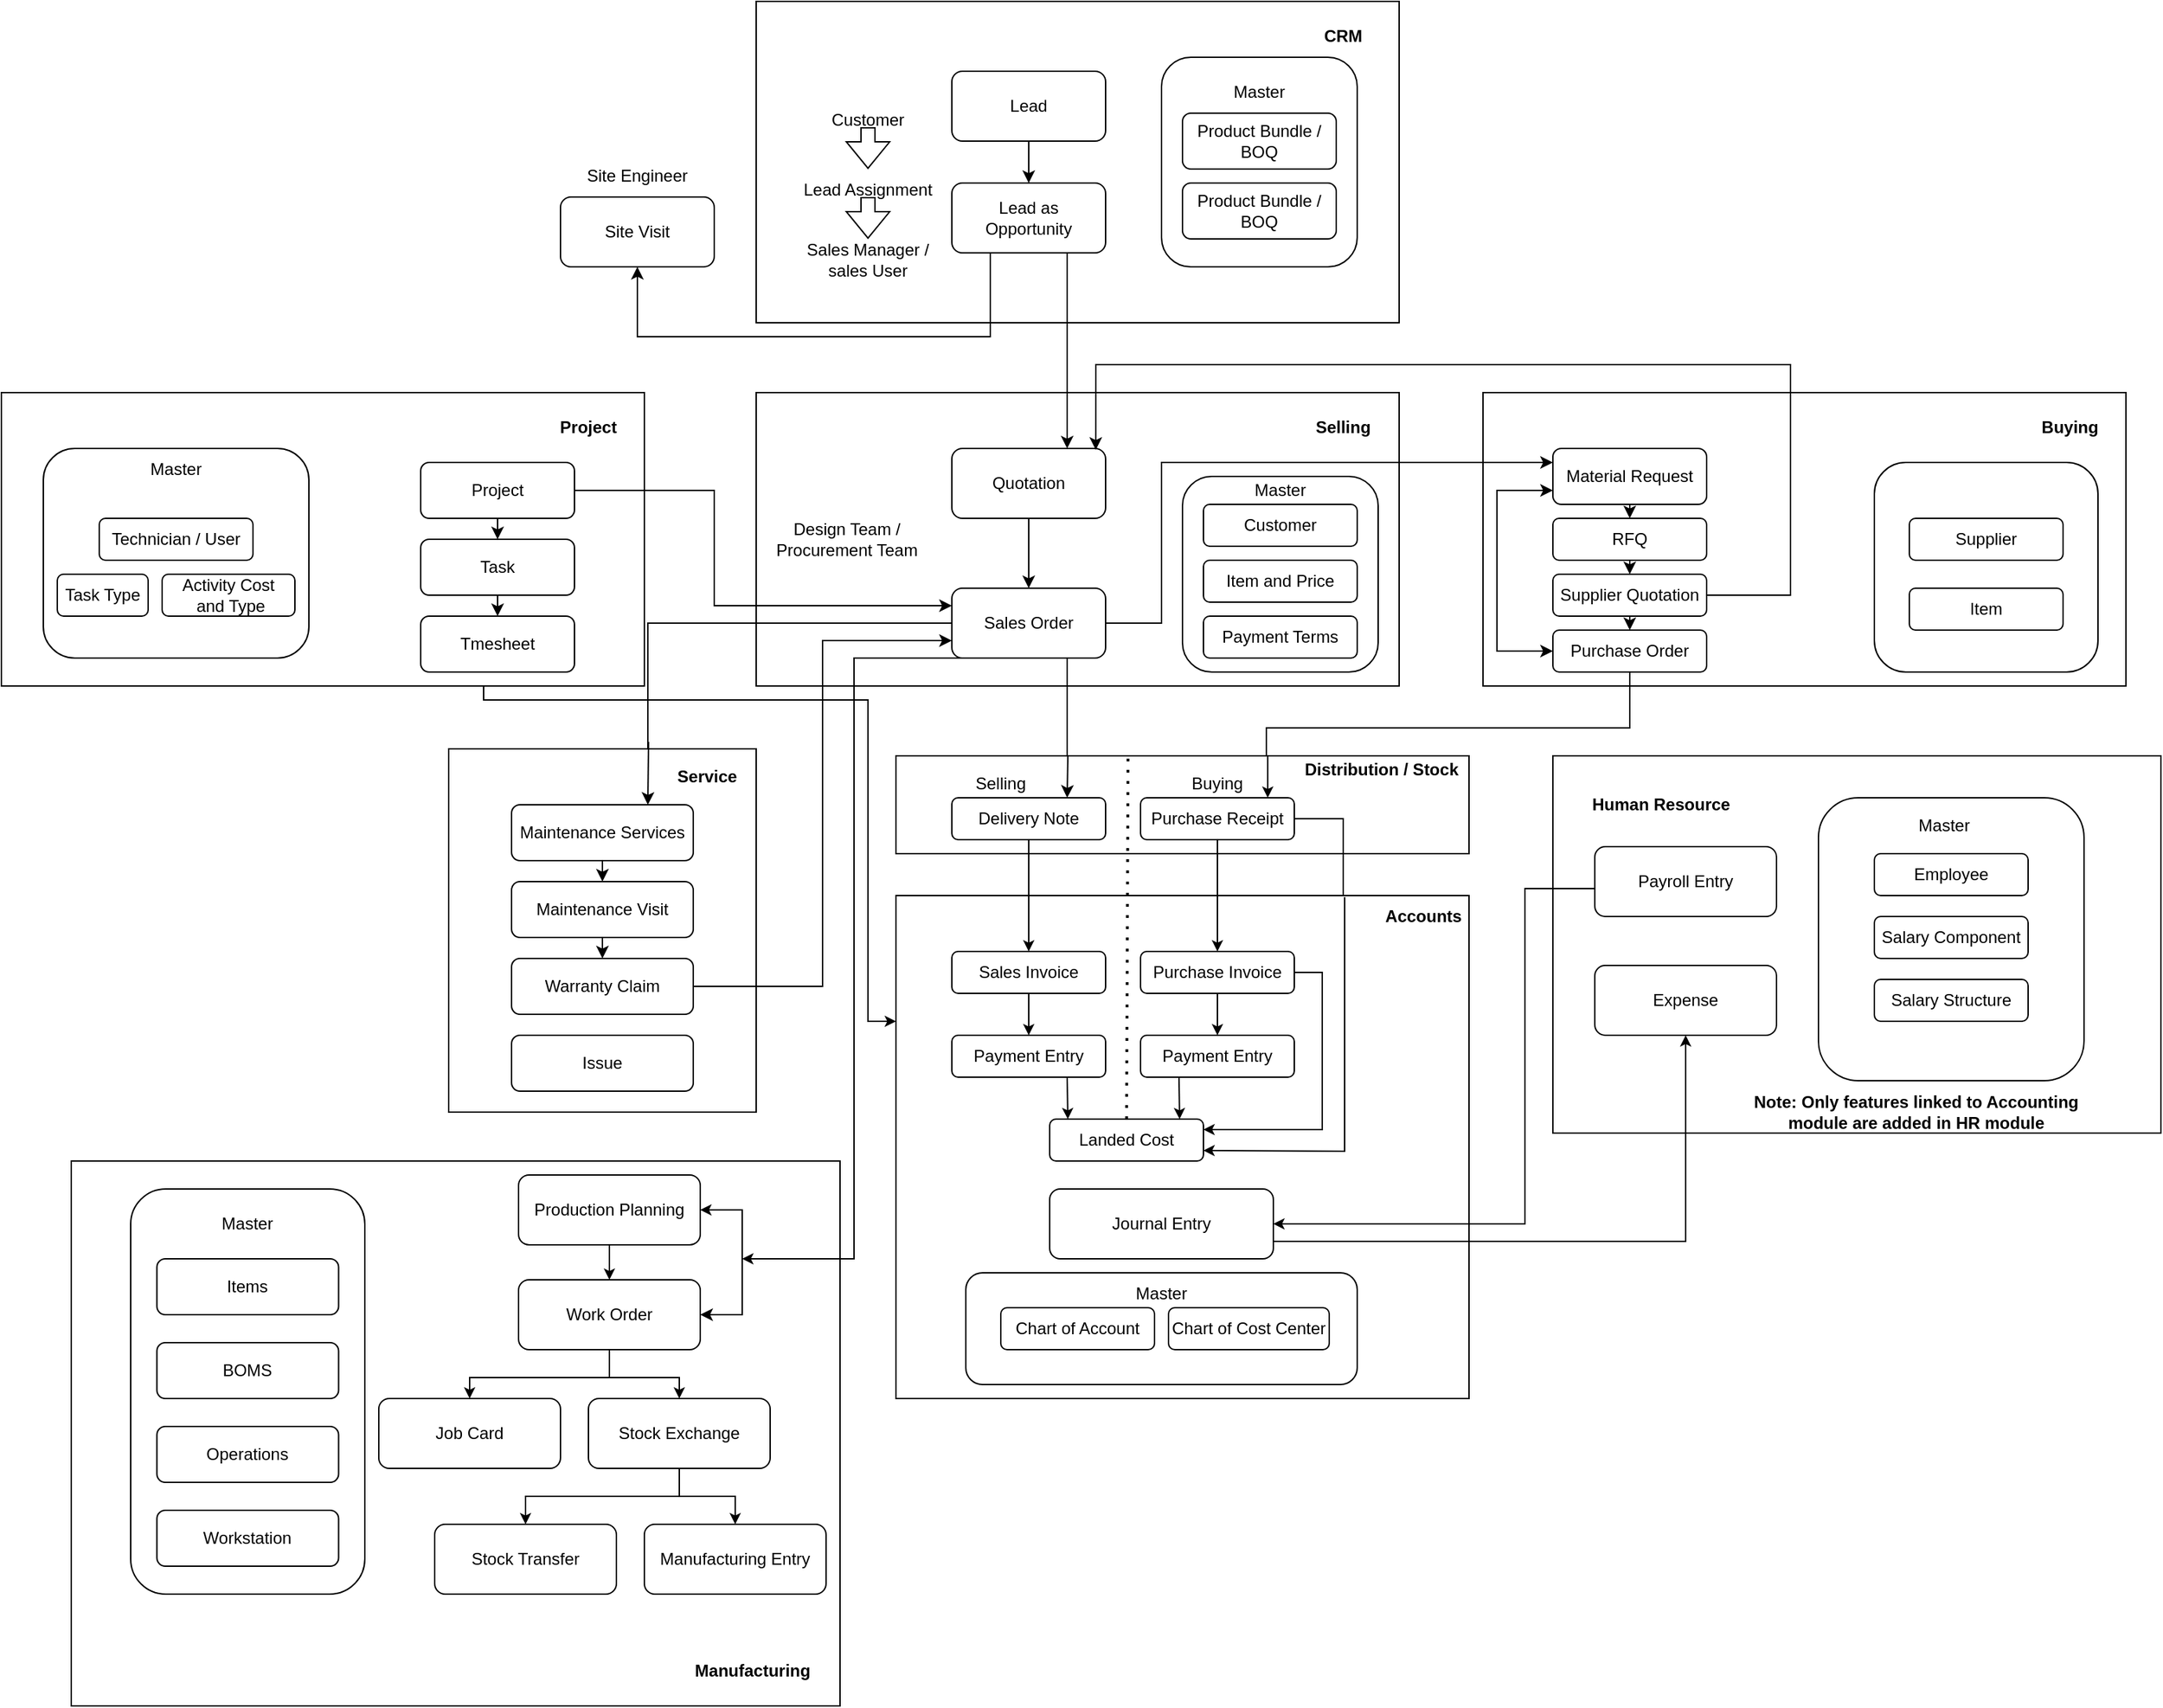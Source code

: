 <mxfile version="20.1.2" type="device"><diagram id="9_4IdwD8q3WKyPXSo2SE" name="Page-1"><mxGraphModel dx="2475" dy="676" grid="1" gridSize="10" guides="1" tooltips="1" connect="1" arrows="1" fold="1" page="1" pageScale="1" pageWidth="1169" pageHeight="827" math="0" shadow="0"><root><mxCell id="0"/><mxCell id="1" parent="0"/><mxCell id="b42p_qeqcD4wLtUpE609-141" value="" style="rounded=0;whiteSpace=wrap;html=1;" vertex="1" parent="1"><mxGeometry x="-629" width="460" height="230" as="geometry"/></mxCell><mxCell id="b42p_qeqcD4wLtUpE609-142" value="" style="rounded=1;whiteSpace=wrap;html=1;" vertex="1" parent="1"><mxGeometry x="-339" y="40" width="140" height="150" as="geometry"/></mxCell><mxCell id="b42p_qeqcD4wLtUpE609-143" value="&lt;div&gt;Product Bundle /&lt;/div&gt;&lt;div&gt;BOQ&lt;br&gt;&lt;/div&gt;" style="rounded=1;whiteSpace=wrap;html=1;" vertex="1" parent="1"><mxGeometry x="-324" y="80" width="110" height="40" as="geometry"/></mxCell><mxCell id="b42p_qeqcD4wLtUpE609-144" value="&lt;div&gt;Product Bundle /&lt;/div&gt;&lt;div&gt;BOQ&lt;br&gt;&lt;/div&gt;" style="rounded=1;whiteSpace=wrap;html=1;" vertex="1" parent="1"><mxGeometry x="-324" y="130" width="110" height="40" as="geometry"/></mxCell><mxCell id="b42p_qeqcD4wLtUpE609-145" value="&lt;b&gt;CRM&lt;/b&gt;" style="text;html=1;strokeColor=none;fillColor=none;align=center;verticalAlign=middle;whiteSpace=wrap;rounded=0;" vertex="1" parent="1"><mxGeometry x="-239" y="10" width="60" height="30" as="geometry"/></mxCell><mxCell id="b42p_qeqcD4wLtUpE609-146" value="Master" style="text;html=1;strokeColor=none;fillColor=none;align=center;verticalAlign=middle;whiteSpace=wrap;rounded=0;" vertex="1" parent="1"><mxGeometry x="-299" y="50" width="60" height="30" as="geometry"/></mxCell><mxCell id="b42p_qeqcD4wLtUpE609-147" style="edgeStyle=orthogonalEdgeStyle;rounded=0;orthogonalLoop=1;jettySize=auto;html=1;" edge="1" parent="1" source="b42p_qeqcD4wLtUpE609-148" target="b42p_qeqcD4wLtUpE609-150"><mxGeometry relative="1" as="geometry"/></mxCell><mxCell id="b42p_qeqcD4wLtUpE609-148" value="Lead" style="rounded=1;whiteSpace=wrap;html=1;" vertex="1" parent="1"><mxGeometry x="-489" y="50" width="110" height="50" as="geometry"/></mxCell><mxCell id="b42p_qeqcD4wLtUpE609-149" style="edgeStyle=orthogonalEdgeStyle;rounded=0;orthogonalLoop=1;jettySize=auto;html=1;exitX=0.25;exitY=1;exitDx=0;exitDy=0;entryX=0.5;entryY=1;entryDx=0;entryDy=0;" edge="1" parent="1" source="b42p_qeqcD4wLtUpE609-150" target="b42p_qeqcD4wLtUpE609-156"><mxGeometry relative="1" as="geometry"><Array as="points"><mxPoint x="-461" y="240"/><mxPoint x="-714" y="240"/></Array></mxGeometry></mxCell><mxCell id="b42p_qeqcD4wLtUpE609-150" value="Lead as Opportunity" style="rounded=1;whiteSpace=wrap;html=1;" vertex="1" parent="1"><mxGeometry x="-489" y="130" width="110" height="50" as="geometry"/></mxCell><mxCell id="b42p_qeqcD4wLtUpE609-151" value="" style="shape=flexArrow;endArrow=classic;html=1;rounded=0;" edge="1" parent="1"><mxGeometry width="50" height="50" relative="1" as="geometry"><mxPoint x="-549" y="90" as="sourcePoint"/><mxPoint x="-549" y="120" as="targetPoint"/></mxGeometry></mxCell><mxCell id="b42p_qeqcD4wLtUpE609-152" value="" style="shape=flexArrow;endArrow=classic;html=1;rounded=0;" edge="1" parent="1"><mxGeometry width="50" height="50" relative="1" as="geometry"><mxPoint x="-549" y="140" as="sourcePoint"/><mxPoint x="-549" y="170" as="targetPoint"/></mxGeometry></mxCell><mxCell id="b42p_qeqcD4wLtUpE609-153" value="Customer" style="text;html=1;strokeColor=none;fillColor=none;align=center;verticalAlign=middle;whiteSpace=wrap;rounded=0;" vertex="1" parent="1"><mxGeometry x="-579" y="70" width="60" height="30" as="geometry"/></mxCell><mxCell id="b42p_qeqcD4wLtUpE609-154" value="Lead Assignment" style="text;html=1;strokeColor=none;fillColor=none;align=center;verticalAlign=middle;whiteSpace=wrap;rounded=0;" vertex="1" parent="1"><mxGeometry x="-609" y="120" width="120" height="30" as="geometry"/></mxCell><mxCell id="b42p_qeqcD4wLtUpE609-155" value="Sales Manager / sales User" style="text;html=1;strokeColor=none;fillColor=none;align=center;verticalAlign=middle;whiteSpace=wrap;rounded=0;" vertex="1" parent="1"><mxGeometry x="-604" y="170" width="110" height="30" as="geometry"/></mxCell><mxCell id="b42p_qeqcD4wLtUpE609-156" value="Site Visit" style="rounded=1;whiteSpace=wrap;html=1;" vertex="1" parent="1"><mxGeometry x="-769" y="140" width="110" height="50" as="geometry"/></mxCell><mxCell id="b42p_qeqcD4wLtUpE609-157" value="Site Engineer" style="text;html=1;strokeColor=none;fillColor=none;align=center;verticalAlign=middle;whiteSpace=wrap;rounded=0;" vertex="1" parent="1"><mxGeometry x="-759" y="110" width="90" height="30" as="geometry"/></mxCell><mxCell id="b42p_qeqcD4wLtUpE609-158" value="" style="rounded=0;whiteSpace=wrap;html=1;" vertex="1" parent="1"><mxGeometry x="-629" y="280" width="460" height="210" as="geometry"/></mxCell><mxCell id="b42p_qeqcD4wLtUpE609-159" value="" style="rounded=1;whiteSpace=wrap;html=1;" vertex="1" parent="1"><mxGeometry x="-324" y="340" width="140" height="140" as="geometry"/></mxCell><mxCell id="b42p_qeqcD4wLtUpE609-160" style="edgeStyle=orthogonalEdgeStyle;rounded=0;orthogonalLoop=1;jettySize=auto;html=1;exitX=0.5;exitY=1;exitDx=0;exitDy=0;entryX=0.5;entryY=0;entryDx=0;entryDy=0;" edge="1" parent="1" source="b42p_qeqcD4wLtUpE609-161" target="b42p_qeqcD4wLtUpE609-164"><mxGeometry relative="1" as="geometry"/></mxCell><mxCell id="b42p_qeqcD4wLtUpE609-161" value="Quotation" style="rounded=1;whiteSpace=wrap;html=1;" vertex="1" parent="1"><mxGeometry x="-489" y="320" width="110" height="50" as="geometry"/></mxCell><mxCell id="b42p_qeqcD4wLtUpE609-162" style="edgeStyle=orthogonalEdgeStyle;rounded=0;orthogonalLoop=1;jettySize=auto;html=1;exitX=0;exitY=0.5;exitDx=0;exitDy=0;entryX=0.75;entryY=0;entryDx=0;entryDy=0;" edge="1" parent="1" source="b42p_qeqcD4wLtUpE609-164" target="b42p_qeqcD4wLtUpE609-206"><mxGeometry relative="1" as="geometry"/></mxCell><mxCell id="b42p_qeqcD4wLtUpE609-163" style="edgeStyle=orthogonalEdgeStyle;rounded=0;orthogonalLoop=1;jettySize=auto;html=1;exitX=0.75;exitY=1;exitDx=0;exitDy=0;entryX=0.75;entryY=0;entryDx=0;entryDy=0;" edge="1" parent="1" source="b42p_qeqcD4wLtUpE609-164" target="b42p_qeqcD4wLtUpE609-215"><mxGeometry relative="1" as="geometry"/></mxCell><mxCell id="b42p_qeqcD4wLtUpE609-164" value="Sales Order" style="rounded=1;whiteSpace=wrap;html=1;" vertex="1" parent="1"><mxGeometry x="-489" y="420" width="110" height="50" as="geometry"/></mxCell><mxCell id="b42p_qeqcD4wLtUpE609-165" value="Customer" style="rounded=1;whiteSpace=wrap;html=1;" vertex="1" parent="1"><mxGeometry x="-309" y="360" width="110" height="30" as="geometry"/></mxCell><mxCell id="b42p_qeqcD4wLtUpE609-166" value="Item and Price" style="rounded=1;whiteSpace=wrap;html=1;" vertex="1" parent="1"><mxGeometry x="-309" y="400" width="110" height="30" as="geometry"/></mxCell><mxCell id="b42p_qeqcD4wLtUpE609-167" value="Payment Terms" style="rounded=1;whiteSpace=wrap;html=1;" vertex="1" parent="1"><mxGeometry x="-309" y="440" width="110" height="30" as="geometry"/></mxCell><mxCell id="b42p_qeqcD4wLtUpE609-168" value="Master" style="text;html=1;strokeColor=none;fillColor=none;align=center;verticalAlign=middle;whiteSpace=wrap;rounded=0;" vertex="1" parent="1"><mxGeometry x="-284" y="335" width="60" height="30" as="geometry"/></mxCell><mxCell id="b42p_qeqcD4wLtUpE609-169" value="&lt;b&gt;Selling&lt;/b&gt;" style="text;html=1;strokeColor=none;fillColor=none;align=center;verticalAlign=middle;whiteSpace=wrap;rounded=0;" vertex="1" parent="1"><mxGeometry x="-239" y="290" width="60" height="30" as="geometry"/></mxCell><mxCell id="b42p_qeqcD4wLtUpE609-170" value="&lt;div&gt;Design Team / &lt;br&gt;&lt;/div&gt;&lt;div&gt;Procurement Team&lt;br&gt;&lt;/div&gt;" style="text;html=1;strokeColor=none;fillColor=none;align=center;verticalAlign=middle;whiteSpace=wrap;rounded=0;" vertex="1" parent="1"><mxGeometry x="-619" y="370" width="110" height="30" as="geometry"/></mxCell><mxCell id="b42p_qeqcD4wLtUpE609-171" value="" style="endArrow=classic;html=1;rounded=0;exitX=0.75;exitY=1;exitDx=0;exitDy=0;entryX=0.75;entryY=0;entryDx=0;entryDy=0;" edge="1" parent="1" source="b42p_qeqcD4wLtUpE609-150" target="b42p_qeqcD4wLtUpE609-161"><mxGeometry width="50" height="50" relative="1" as="geometry"><mxPoint x="-439" y="330" as="sourcePoint"/><mxPoint x="-389" y="280" as="targetPoint"/></mxGeometry></mxCell><mxCell id="b42p_qeqcD4wLtUpE609-172" style="edgeStyle=orthogonalEdgeStyle;rounded=0;orthogonalLoop=1;jettySize=auto;html=1;exitX=0.75;exitY=1;exitDx=0;exitDy=0;entryX=0;entryY=0.25;entryDx=0;entryDy=0;endSize=5;" edge="1" parent="1" source="b42p_qeqcD4wLtUpE609-173" target="b42p_qeqcD4wLtUpE609-222"><mxGeometry relative="1" as="geometry"><Array as="points"><mxPoint x="-824" y="500"/><mxPoint x="-549" y="500"/><mxPoint x="-549" y="730"/></Array></mxGeometry></mxCell><mxCell id="b42p_qeqcD4wLtUpE609-173" value="" style="rounded=0;whiteSpace=wrap;html=1;" vertex="1" parent="1"><mxGeometry x="-1169" y="280" width="460" height="210" as="geometry"/></mxCell><mxCell id="b42p_qeqcD4wLtUpE609-174" value="&lt;b&gt;Project&lt;/b&gt;" style="text;html=1;strokeColor=none;fillColor=none;align=center;verticalAlign=middle;whiteSpace=wrap;rounded=0;" vertex="1" parent="1"><mxGeometry x="-779" y="290" width="60" height="30" as="geometry"/></mxCell><mxCell id="b42p_qeqcD4wLtUpE609-175" value="" style="rounded=1;whiteSpace=wrap;html=1;" vertex="1" parent="1"><mxGeometry x="-1139" y="320" width="190" height="150" as="geometry"/></mxCell><mxCell id="b42p_qeqcD4wLtUpE609-176" value="Master" style="text;html=1;strokeColor=none;fillColor=none;align=center;verticalAlign=middle;whiteSpace=wrap;rounded=0;" vertex="1" parent="1"><mxGeometry x="-1074" y="320" width="60" height="30" as="geometry"/></mxCell><mxCell id="b42p_qeqcD4wLtUpE609-177" value="Technician / User" style="rounded=1;whiteSpace=wrap;html=1;" vertex="1" parent="1"><mxGeometry x="-1099" y="370" width="110" height="30" as="geometry"/></mxCell><mxCell id="b42p_qeqcD4wLtUpE609-178" value="Task Type" style="rounded=1;whiteSpace=wrap;html=1;" vertex="1" parent="1"><mxGeometry x="-1129" y="410" width="65" height="30" as="geometry"/></mxCell><mxCell id="b42p_qeqcD4wLtUpE609-179" value="&lt;div&gt;Activity Cost&lt;/div&gt;&lt;div&gt;&amp;nbsp;and Type&lt;/div&gt;" style="rounded=1;whiteSpace=wrap;html=1;" vertex="1" parent="1"><mxGeometry x="-1054" y="410" width="95" height="30" as="geometry"/></mxCell><mxCell id="b42p_qeqcD4wLtUpE609-180" style="edgeStyle=orthogonalEdgeStyle;rounded=0;orthogonalLoop=1;jettySize=auto;html=1;exitX=0.5;exitY=1;exitDx=0;exitDy=0;entryX=0.5;entryY=0;entryDx=0;entryDy=0;" edge="1" parent="1" source="b42p_qeqcD4wLtUpE609-182" target="b42p_qeqcD4wLtUpE609-184"><mxGeometry relative="1" as="geometry"/></mxCell><mxCell id="b42p_qeqcD4wLtUpE609-181" style="edgeStyle=orthogonalEdgeStyle;rounded=0;orthogonalLoop=1;jettySize=auto;html=1;exitX=1;exitY=0.5;exitDx=0;exitDy=0;entryX=0;entryY=0.25;entryDx=0;entryDy=0;" edge="1" parent="1" source="b42p_qeqcD4wLtUpE609-182" target="b42p_qeqcD4wLtUpE609-164"><mxGeometry relative="1" as="geometry"><Array as="points"><mxPoint x="-659" y="350"/><mxPoint x="-659" y="433"/></Array></mxGeometry></mxCell><mxCell id="b42p_qeqcD4wLtUpE609-182" value="Project" style="rounded=1;whiteSpace=wrap;html=1;" vertex="1" parent="1"><mxGeometry x="-869" y="330" width="110" height="40" as="geometry"/></mxCell><mxCell id="b42p_qeqcD4wLtUpE609-183" style="edgeStyle=orthogonalEdgeStyle;rounded=0;orthogonalLoop=1;jettySize=auto;html=1;exitX=0.5;exitY=1;exitDx=0;exitDy=0;entryX=0.5;entryY=0;entryDx=0;entryDy=0;" edge="1" parent="1" source="b42p_qeqcD4wLtUpE609-184" target="b42p_qeqcD4wLtUpE609-185"><mxGeometry relative="1" as="geometry"/></mxCell><mxCell id="b42p_qeqcD4wLtUpE609-184" value="Task" style="rounded=1;whiteSpace=wrap;html=1;" vertex="1" parent="1"><mxGeometry x="-869" y="385" width="110" height="40" as="geometry"/></mxCell><mxCell id="b42p_qeqcD4wLtUpE609-185" value="Tmesheet" style="rounded=1;whiteSpace=wrap;html=1;" vertex="1" parent="1"><mxGeometry x="-869" y="440" width="110" height="40" as="geometry"/></mxCell><mxCell id="b42p_qeqcD4wLtUpE609-186" value="" style="rounded=0;whiteSpace=wrap;html=1;" vertex="1" parent="1"><mxGeometry x="-109" y="280" width="460" height="210" as="geometry"/></mxCell><mxCell id="b42p_qeqcD4wLtUpE609-187" value="&lt;b&gt;Buying&lt;/b&gt;" style="text;html=1;strokeColor=none;fillColor=none;align=center;verticalAlign=middle;whiteSpace=wrap;rounded=0;" vertex="1" parent="1"><mxGeometry x="281" y="290" width="60" height="30" as="geometry"/></mxCell><mxCell id="b42p_qeqcD4wLtUpE609-188" value="" style="rounded=1;whiteSpace=wrap;html=1;" vertex="1" parent="1"><mxGeometry x="171" y="330" width="160" height="150" as="geometry"/></mxCell><mxCell id="b42p_qeqcD4wLtUpE609-189" value="Supplier" style="rounded=1;whiteSpace=wrap;html=1;" vertex="1" parent="1"><mxGeometry x="196" y="370" width="110" height="30" as="geometry"/></mxCell><mxCell id="b42p_qeqcD4wLtUpE609-190" value="Item" style="rounded=1;whiteSpace=wrap;html=1;" vertex="1" parent="1"><mxGeometry x="196" y="420" width="110" height="30" as="geometry"/></mxCell><mxCell id="b42p_qeqcD4wLtUpE609-191" style="edgeStyle=orthogonalEdgeStyle;rounded=0;orthogonalLoop=1;jettySize=auto;html=1;exitX=0.5;exitY=1;exitDx=0;exitDy=0;entryX=0.5;entryY=0;entryDx=0;entryDy=0;" edge="1" parent="1" source="b42p_qeqcD4wLtUpE609-192" target="b42p_qeqcD4wLtUpE609-194"><mxGeometry relative="1" as="geometry"/></mxCell><mxCell id="b42p_qeqcD4wLtUpE609-192" value="Material Request" style="rounded=1;whiteSpace=wrap;html=1;" vertex="1" parent="1"><mxGeometry x="-59" y="320" width="110" height="40" as="geometry"/></mxCell><mxCell id="b42p_qeqcD4wLtUpE609-193" style="edgeStyle=orthogonalEdgeStyle;rounded=0;orthogonalLoop=1;jettySize=auto;html=1;exitX=0.5;exitY=1;exitDx=0;exitDy=0;entryX=0.5;entryY=0;entryDx=0;entryDy=0;" edge="1" parent="1" source="b42p_qeqcD4wLtUpE609-194" target="b42p_qeqcD4wLtUpE609-196"><mxGeometry relative="1" as="geometry"/></mxCell><mxCell id="b42p_qeqcD4wLtUpE609-194" value="RFQ" style="rounded=1;whiteSpace=wrap;html=1;" vertex="1" parent="1"><mxGeometry x="-59" y="370" width="110" height="30" as="geometry"/></mxCell><mxCell id="b42p_qeqcD4wLtUpE609-195" style="edgeStyle=orthogonalEdgeStyle;rounded=0;orthogonalLoop=1;jettySize=auto;html=1;exitX=0.5;exitY=1;exitDx=0;exitDy=0;entryX=0.5;entryY=0;entryDx=0;entryDy=0;" edge="1" parent="1" source="b42p_qeqcD4wLtUpE609-196" target="b42p_qeqcD4wLtUpE609-198"><mxGeometry relative="1" as="geometry"/></mxCell><mxCell id="b42p_qeqcD4wLtUpE609-196" value="Supplier Quotation" style="rounded=1;whiteSpace=wrap;html=1;" vertex="1" parent="1"><mxGeometry x="-59" y="410" width="110" height="30" as="geometry"/></mxCell><mxCell id="b42p_qeqcD4wLtUpE609-197" style="edgeStyle=orthogonalEdgeStyle;rounded=0;orthogonalLoop=1;jettySize=auto;html=1;exitX=0.5;exitY=1;exitDx=0;exitDy=0;entryX=1;entryY=0.75;entryDx=0;entryDy=0;" edge="1" parent="1" source="b42p_qeqcD4wLtUpE609-198" target="b42p_qeqcD4wLtUpE609-220"><mxGeometry relative="1" as="geometry"><Array as="points"><mxPoint x="-4" y="520"/><mxPoint x="-264" y="520"/></Array></mxGeometry></mxCell><mxCell id="b42p_qeqcD4wLtUpE609-198" value="Purchase Order" style="rounded=1;whiteSpace=wrap;html=1;" vertex="1" parent="1"><mxGeometry x="-59" y="450" width="110" height="30" as="geometry"/></mxCell><mxCell id="b42p_qeqcD4wLtUpE609-199" value="" style="endArrow=classic;startArrow=classic;html=1;rounded=0;entryX=0;entryY=0.75;entryDx=0;entryDy=0;exitX=0;exitY=0.5;exitDx=0;exitDy=0;" edge="1" parent="1" source="b42p_qeqcD4wLtUpE609-198" target="b42p_qeqcD4wLtUpE609-192"><mxGeometry width="50" height="50" relative="1" as="geometry"><mxPoint x="-209" y="360" as="sourcePoint"/><mxPoint x="-159" y="310" as="targetPoint"/><Array as="points"><mxPoint x="-99" y="465"/><mxPoint x="-99" y="350"/></Array></mxGeometry></mxCell><mxCell id="b42p_qeqcD4wLtUpE609-200" value="" style="endArrow=classic;html=1;rounded=0;entryX=0;entryY=0.25;entryDx=0;entryDy=0;exitX=1;exitY=0.5;exitDx=0;exitDy=0;" edge="1" parent="1" source="b42p_qeqcD4wLtUpE609-164" target="b42p_qeqcD4wLtUpE609-192"><mxGeometry width="50" height="50" relative="1" as="geometry"><mxPoint x="-209" y="360" as="sourcePoint"/><mxPoint x="-159" y="310" as="targetPoint"/><Array as="points"><mxPoint x="-339" y="445"/><mxPoint x="-339" y="330"/></Array></mxGeometry></mxCell><mxCell id="b42p_qeqcD4wLtUpE609-201" value="" style="endArrow=classic;html=1;rounded=0;entryX=0.936;entryY=0.02;entryDx=0;entryDy=0;entryPerimeter=0;" edge="1" parent="1" target="b42p_qeqcD4wLtUpE609-161"><mxGeometry width="50" height="50" relative="1" as="geometry"><mxPoint x="111" y="280" as="sourcePoint"/><mxPoint x="-319" y="220" as="targetPoint"/><Array as="points"><mxPoint x="111" y="260"/><mxPoint x="-386" y="260"/></Array></mxGeometry></mxCell><mxCell id="b42p_qeqcD4wLtUpE609-202" value="" style="endArrow=none;html=1;rounded=0;exitX=1;exitY=0.5;exitDx=0;exitDy=0;" edge="1" parent="1" source="b42p_qeqcD4wLtUpE609-196"><mxGeometry width="50" height="50" relative="1" as="geometry"><mxPoint x="101" y="430" as="sourcePoint"/><mxPoint x="111" y="280" as="targetPoint"/><Array as="points"><mxPoint x="111" y="425"/></Array></mxGeometry></mxCell><mxCell id="b42p_qeqcD4wLtUpE609-203" value="" style="rounded=0;whiteSpace=wrap;html=1;" vertex="1" parent="1"><mxGeometry x="-849" y="535" width="220" height="260" as="geometry"/></mxCell><mxCell id="b42p_qeqcD4wLtUpE609-204" value="&lt;b&gt;Service&lt;/b&gt;" style="text;html=1;strokeColor=none;fillColor=none;align=center;verticalAlign=middle;whiteSpace=wrap;rounded=0;" vertex="1" parent="1"><mxGeometry x="-694" y="540" width="60" height="30" as="geometry"/></mxCell><mxCell id="b42p_qeqcD4wLtUpE609-205" style="edgeStyle=orthogonalEdgeStyle;rounded=0;orthogonalLoop=1;jettySize=auto;html=1;exitX=0.5;exitY=1;exitDx=0;exitDy=0;entryX=0.5;entryY=0;entryDx=0;entryDy=0;" edge="1" parent="1" source="b42p_qeqcD4wLtUpE609-206" target="b42p_qeqcD4wLtUpE609-208"><mxGeometry relative="1" as="geometry"/></mxCell><mxCell id="b42p_qeqcD4wLtUpE609-206" value="Maintenance Services" style="rounded=1;whiteSpace=wrap;html=1;" vertex="1" parent="1"><mxGeometry x="-804" y="575" width="130" height="40" as="geometry"/></mxCell><mxCell id="b42p_qeqcD4wLtUpE609-207" style="edgeStyle=orthogonalEdgeStyle;rounded=0;orthogonalLoop=1;jettySize=auto;html=1;exitX=0.5;exitY=1;exitDx=0;exitDy=0;entryX=0.5;entryY=0;entryDx=0;entryDy=0;" edge="1" parent="1" source="b42p_qeqcD4wLtUpE609-208" target="b42p_qeqcD4wLtUpE609-210"><mxGeometry relative="1" as="geometry"/></mxCell><mxCell id="b42p_qeqcD4wLtUpE609-208" value="Maintenance Visit" style="rounded=1;whiteSpace=wrap;html=1;" vertex="1" parent="1"><mxGeometry x="-804" y="630" width="130" height="40" as="geometry"/></mxCell><mxCell id="b42p_qeqcD4wLtUpE609-209" style="edgeStyle=orthogonalEdgeStyle;rounded=0;orthogonalLoop=1;jettySize=auto;html=1;entryX=0;entryY=0.75;entryDx=0;entryDy=0;" edge="1" parent="1" source="b42p_qeqcD4wLtUpE609-210" target="b42p_qeqcD4wLtUpE609-164"><mxGeometry relative="1" as="geometry"/></mxCell><mxCell id="b42p_qeqcD4wLtUpE609-210" value="Warranty Claim" style="rounded=1;whiteSpace=wrap;html=1;" vertex="1" parent="1"><mxGeometry x="-804" y="685" width="130" height="40" as="geometry"/></mxCell><mxCell id="b42p_qeqcD4wLtUpE609-211" value="Issue" style="rounded=1;whiteSpace=wrap;html=1;" vertex="1" parent="1"><mxGeometry x="-804" y="740" width="130" height="40" as="geometry"/></mxCell><mxCell id="b42p_qeqcD4wLtUpE609-212" value="" style="endArrow=classic;html=1;rounded=0;entryX=0.75;entryY=0;entryDx=0;entryDy=0;" edge="1" parent="1" target="b42p_qeqcD4wLtUpE609-206"><mxGeometry width="50" height="50" relative="1" as="geometry"><mxPoint x="-706" y="530" as="sourcePoint"/><mxPoint x="-429" y="550" as="targetPoint"/></mxGeometry></mxCell><mxCell id="b42p_qeqcD4wLtUpE609-213" value="" style="rounded=0;whiteSpace=wrap;html=1;" vertex="1" parent="1"><mxGeometry x="-529" y="540" width="410" height="70" as="geometry"/></mxCell><mxCell id="b42p_qeqcD4wLtUpE609-214" style="edgeStyle=orthogonalEdgeStyle;rounded=0;orthogonalLoop=1;jettySize=auto;html=1;exitX=0.5;exitY=1;exitDx=0;exitDy=0;entryX=0.5;entryY=0;entryDx=0;entryDy=0;endSize=5;" edge="1" parent="1" source="b42p_qeqcD4wLtUpE609-215" target="b42p_qeqcD4wLtUpE609-226"><mxGeometry relative="1" as="geometry"/></mxCell><mxCell id="b42p_qeqcD4wLtUpE609-215" value="Delivery Note" style="rounded=1;whiteSpace=wrap;html=1;" vertex="1" parent="1"><mxGeometry x="-489" y="570" width="110" height="30" as="geometry"/></mxCell><mxCell id="b42p_qeqcD4wLtUpE609-216" style="edgeStyle=orthogonalEdgeStyle;rounded=0;orthogonalLoop=1;jettySize=auto;html=1;entryX=0.5;entryY=0;entryDx=0;entryDy=0;endSize=5;" edge="1" parent="1" source="b42p_qeqcD4wLtUpE609-218" target="b42p_qeqcD4wLtUpE609-231"><mxGeometry relative="1" as="geometry"/></mxCell><mxCell id="b42p_qeqcD4wLtUpE609-217" style="edgeStyle=orthogonalEdgeStyle;rounded=0;orthogonalLoop=1;jettySize=auto;html=1;exitX=1;exitY=0.5;exitDx=0;exitDy=0;entryX=1;entryY=0.75;entryDx=0;entryDy=0;endSize=5;" edge="1" parent="1" source="b42p_qeqcD4wLtUpE609-218" target="b42p_qeqcD4wLtUpE609-234"><mxGeometry relative="1" as="geometry"><Array as="points"><mxPoint x="-209" y="585"/><mxPoint x="-209" y="823"/></Array></mxGeometry></mxCell><mxCell id="b42p_qeqcD4wLtUpE609-218" value="Purchase Receipt" style="rounded=1;whiteSpace=wrap;html=1;" vertex="1" parent="1"><mxGeometry x="-354" y="570" width="110" height="30" as="geometry"/></mxCell><mxCell id="b42p_qeqcD4wLtUpE609-219" value="&lt;b&gt;Distribution / Stock&lt;/b&gt;" style="text;html=1;strokeColor=none;fillColor=none;align=center;verticalAlign=middle;whiteSpace=wrap;rounded=0;" vertex="1" parent="1"><mxGeometry x="-244" y="535" width="125" height="30" as="geometry"/></mxCell><mxCell id="b42p_qeqcD4wLtUpE609-220" value="Buying" style="text;html=1;strokeColor=none;fillColor=none;align=center;verticalAlign=middle;whiteSpace=wrap;rounded=0;" vertex="1" parent="1"><mxGeometry x="-329" y="545" width="60" height="30" as="geometry"/></mxCell><mxCell id="b42p_qeqcD4wLtUpE609-221" value="Selling" style="text;html=1;strokeColor=none;fillColor=none;align=center;verticalAlign=middle;whiteSpace=wrap;rounded=0;" vertex="1" parent="1"><mxGeometry x="-484" y="545" width="60" height="30" as="geometry"/></mxCell><mxCell id="b42p_qeqcD4wLtUpE609-222" value="" style="rounded=0;whiteSpace=wrap;html=1;" vertex="1" parent="1"><mxGeometry x="-529" y="640" width="410" height="360" as="geometry"/></mxCell><mxCell id="b42p_qeqcD4wLtUpE609-223" value="" style="endArrow=classic;html=1;rounded=0;entryX=0.75;entryY=0;entryDx=0;entryDy=0;" edge="1" parent="1" target="b42p_qeqcD4wLtUpE609-215"><mxGeometry width="50" height="50" relative="1" as="geometry"><mxPoint x="-406" y="540" as="sourcePoint"/><mxPoint x="-349" y="650" as="targetPoint"/></mxGeometry></mxCell><mxCell id="b42p_qeqcD4wLtUpE609-224" value="" style="endArrow=classic;html=1;rounded=0;endSize=5;" edge="1" parent="1"><mxGeometry width="50" height="50" relative="1" as="geometry"><mxPoint x="-263" y="540" as="sourcePoint"/><mxPoint x="-263" y="570" as="targetPoint"/></mxGeometry></mxCell><mxCell id="b42p_qeqcD4wLtUpE609-225" style="edgeStyle=orthogonalEdgeStyle;rounded=0;orthogonalLoop=1;jettySize=auto;html=1;exitX=0.5;exitY=1;exitDx=0;exitDy=0;entryX=0.5;entryY=0;entryDx=0;entryDy=0;endSize=5;" edge="1" parent="1" source="b42p_qeqcD4wLtUpE609-226" target="b42p_qeqcD4wLtUpE609-228"><mxGeometry relative="1" as="geometry"/></mxCell><mxCell id="b42p_qeqcD4wLtUpE609-226" value="Sales Invoice " style="rounded=1;whiteSpace=wrap;html=1;" vertex="1" parent="1"><mxGeometry x="-489" y="680" width="110" height="30" as="geometry"/></mxCell><mxCell id="b42p_qeqcD4wLtUpE609-227" style="edgeStyle=orthogonalEdgeStyle;rounded=0;orthogonalLoop=1;jettySize=auto;html=1;exitX=0.75;exitY=1;exitDx=0;exitDy=0;entryX=0.118;entryY=0;entryDx=0;entryDy=0;entryPerimeter=0;endSize=5;" edge="1" parent="1" source="b42p_qeqcD4wLtUpE609-228" target="b42p_qeqcD4wLtUpE609-234"><mxGeometry relative="1" as="geometry"/></mxCell><mxCell id="b42p_qeqcD4wLtUpE609-228" value="Payment Entry" style="rounded=1;whiteSpace=wrap;html=1;" vertex="1" parent="1"><mxGeometry x="-489" y="740" width="110" height="30" as="geometry"/></mxCell><mxCell id="b42p_qeqcD4wLtUpE609-229" style="edgeStyle=orthogonalEdgeStyle;rounded=0;orthogonalLoop=1;jettySize=auto;html=1;exitX=0.5;exitY=1;exitDx=0;exitDy=0;entryX=0.5;entryY=0;entryDx=0;entryDy=0;endSize=5;" edge="1" parent="1" source="b42p_qeqcD4wLtUpE609-231" target="b42p_qeqcD4wLtUpE609-233"><mxGeometry relative="1" as="geometry"/></mxCell><mxCell id="b42p_qeqcD4wLtUpE609-230" style="edgeStyle=orthogonalEdgeStyle;rounded=0;orthogonalLoop=1;jettySize=auto;html=1;exitX=1;exitY=0.5;exitDx=0;exitDy=0;entryX=1;entryY=0.25;entryDx=0;entryDy=0;endSize=5;" edge="1" parent="1" source="b42p_qeqcD4wLtUpE609-231" target="b42p_qeqcD4wLtUpE609-234"><mxGeometry relative="1" as="geometry"/></mxCell><mxCell id="b42p_qeqcD4wLtUpE609-231" value="Purchase Invoice" style="rounded=1;whiteSpace=wrap;html=1;" vertex="1" parent="1"><mxGeometry x="-354" y="680" width="110" height="30" as="geometry"/></mxCell><mxCell id="b42p_qeqcD4wLtUpE609-232" style="edgeStyle=orthogonalEdgeStyle;rounded=0;orthogonalLoop=1;jettySize=auto;html=1;exitX=0.25;exitY=1;exitDx=0;exitDy=0;entryX=0.845;entryY=0;entryDx=0;entryDy=0;entryPerimeter=0;endSize=5;" edge="1" parent="1" source="b42p_qeqcD4wLtUpE609-233" target="b42p_qeqcD4wLtUpE609-234"><mxGeometry relative="1" as="geometry"/></mxCell><mxCell id="b42p_qeqcD4wLtUpE609-233" value="Payment Entry" style="rounded=1;whiteSpace=wrap;html=1;" vertex="1" parent="1"><mxGeometry x="-354" y="740" width="110" height="30" as="geometry"/></mxCell><mxCell id="b42p_qeqcD4wLtUpE609-234" value="Landed Cost" style="rounded=1;whiteSpace=wrap;html=1;" vertex="1" parent="1"><mxGeometry x="-419" y="800" width="110" height="30" as="geometry"/></mxCell><mxCell id="b42p_qeqcD4wLtUpE609-235" style="edgeStyle=orthogonalEdgeStyle;rounded=0;orthogonalLoop=1;jettySize=auto;html=1;exitX=1;exitY=0.75;exitDx=0;exitDy=0;entryX=0.5;entryY=1;entryDx=0;entryDy=0;endSize=5;" edge="1" parent="1" source="b42p_qeqcD4wLtUpE609-236" target="b42p_qeqcD4wLtUpE609-271"><mxGeometry relative="1" as="geometry"/></mxCell><mxCell id="b42p_qeqcD4wLtUpE609-236" value="Journal Entry" style="rounded=1;whiteSpace=wrap;html=1;" vertex="1" parent="1"><mxGeometry x="-419" y="850" width="160" height="50" as="geometry"/></mxCell><mxCell id="b42p_qeqcD4wLtUpE609-237" value="" style="rounded=1;whiteSpace=wrap;html=1;" vertex="1" parent="1"><mxGeometry x="-479" y="910" width="280" height="80" as="geometry"/></mxCell><mxCell id="b42p_qeqcD4wLtUpE609-238" value="Chart of Account" style="rounded=1;whiteSpace=wrap;html=1;" vertex="1" parent="1"><mxGeometry x="-454" y="935" width="110" height="30" as="geometry"/></mxCell><mxCell id="b42p_qeqcD4wLtUpE609-239" value="Chart of Cost Center" style="rounded=1;whiteSpace=wrap;html=1;" vertex="1" parent="1"><mxGeometry x="-334" y="935" width="115" height="30" as="geometry"/></mxCell><mxCell id="b42p_qeqcD4wLtUpE609-240" value="" style="endArrow=classic;html=1;rounded=0;endSize=5;entryX=0.5;entryY=0;entryDx=0;entryDy=0;" edge="1" parent="1" target="b42p_qeqcD4wLtUpE609-226"><mxGeometry width="50" height="50" relative="1" as="geometry"><mxPoint x="-434" y="640" as="sourcePoint"/><mxPoint x="-339" y="710" as="targetPoint"/></mxGeometry></mxCell><mxCell id="b42p_qeqcD4wLtUpE609-241" value="" style="endArrow=classic;html=1;rounded=0;endSize=5;entryX=0.5;entryY=0;entryDx=0;entryDy=0;" edge="1" parent="1" target="b42p_qeqcD4wLtUpE609-231"><mxGeometry width="50" height="50" relative="1" as="geometry"><mxPoint x="-299" y="630" as="sourcePoint"/><mxPoint x="-339" y="710" as="targetPoint"/></mxGeometry></mxCell><mxCell id="b42p_qeqcD4wLtUpE609-242" value="&lt;b&gt;Accounts&lt;/b&gt;" style="text;html=1;strokeColor=none;fillColor=none;align=center;verticalAlign=middle;whiteSpace=wrap;rounded=0;" vertex="1" parent="1"><mxGeometry x="-214" y="640" width="125" height="30" as="geometry"/></mxCell><mxCell id="b42p_qeqcD4wLtUpE609-243" value="" style="endArrow=classic;html=1;rounded=0;endSize=5;exitX=0.783;exitY=0.003;exitDx=0;exitDy=0;exitPerimeter=0;entryX=1;entryY=0.75;entryDx=0;entryDy=0;" edge="1" parent="1" source="b42p_qeqcD4wLtUpE609-222" target="b42p_qeqcD4wLtUpE609-234"><mxGeometry width="50" height="50" relative="1" as="geometry"><mxPoint x="-399" y="760" as="sourcePoint"/><mxPoint x="-349" y="710" as="targetPoint"/><Array as="points"><mxPoint x="-208" y="823"/></Array></mxGeometry></mxCell><mxCell id="b42p_qeqcD4wLtUpE609-244" value="Master" style="text;html=1;strokeColor=none;fillColor=none;align=center;verticalAlign=middle;whiteSpace=wrap;rounded=0;" vertex="1" parent="1"><mxGeometry x="-369" y="910" width="60" height="30" as="geometry"/></mxCell><mxCell id="b42p_qeqcD4wLtUpE609-245" value="" style="rounded=0;whiteSpace=wrap;html=1;" vertex="1" parent="1"><mxGeometry x="-1119" y="830" width="550" height="390" as="geometry"/></mxCell><mxCell id="b42p_qeqcD4wLtUpE609-246" value="" style="rounded=1;whiteSpace=wrap;html=1;" vertex="1" parent="1"><mxGeometry x="-1076.5" y="850" width="167.5" height="290" as="geometry"/></mxCell><mxCell id="b42p_qeqcD4wLtUpE609-247" value="Master" style="text;html=1;strokeColor=none;fillColor=none;align=center;verticalAlign=middle;whiteSpace=wrap;rounded=0;" vertex="1" parent="1"><mxGeometry x="-1022.75" y="860" width="60" height="30" as="geometry"/></mxCell><mxCell id="b42p_qeqcD4wLtUpE609-248" value="Items" style="rounded=1;whiteSpace=wrap;html=1;" vertex="1" parent="1"><mxGeometry x="-1057.75" y="900" width="130" height="40" as="geometry"/></mxCell><mxCell id="b42p_qeqcD4wLtUpE609-249" value="BOMS" style="rounded=1;whiteSpace=wrap;html=1;" vertex="1" parent="1"><mxGeometry x="-1057.75" y="960" width="130" height="40" as="geometry"/></mxCell><mxCell id="b42p_qeqcD4wLtUpE609-250" value="Operations" style="rounded=1;whiteSpace=wrap;html=1;" vertex="1" parent="1"><mxGeometry x="-1057.75" y="1020" width="130" height="40" as="geometry"/></mxCell><mxCell id="b42p_qeqcD4wLtUpE609-251" value="Workstation" style="rounded=1;whiteSpace=wrap;html=1;" vertex="1" parent="1"><mxGeometry x="-1057.75" y="1080" width="130" height="40" as="geometry"/></mxCell><mxCell id="b42p_qeqcD4wLtUpE609-252" style="edgeStyle=orthogonalEdgeStyle;rounded=0;orthogonalLoop=1;jettySize=auto;html=1;exitX=0.5;exitY=1;exitDx=0;exitDy=0;entryX=0.5;entryY=0;entryDx=0;entryDy=0;endSize=5;" edge="1" parent="1" source="b42p_qeqcD4wLtUpE609-253" target="b42p_qeqcD4wLtUpE609-256"><mxGeometry relative="1" as="geometry"/></mxCell><mxCell id="b42p_qeqcD4wLtUpE609-253" value="Production Planning" style="rounded=1;whiteSpace=wrap;html=1;" vertex="1" parent="1"><mxGeometry x="-799" y="840" width="130" height="50" as="geometry"/></mxCell><mxCell id="b42p_qeqcD4wLtUpE609-254" style="edgeStyle=orthogonalEdgeStyle;rounded=0;orthogonalLoop=1;jettySize=auto;html=1;exitX=0.5;exitY=1;exitDx=0;exitDy=0;entryX=0.5;entryY=0;entryDx=0;entryDy=0;endSize=5;" edge="1" parent="1" source="b42p_qeqcD4wLtUpE609-256" target="b42p_qeqcD4wLtUpE609-261"><mxGeometry relative="1" as="geometry"/></mxCell><mxCell id="b42p_qeqcD4wLtUpE609-255" style="edgeStyle=orthogonalEdgeStyle;rounded=0;orthogonalLoop=1;jettySize=auto;html=1;exitX=0.5;exitY=1;exitDx=0;exitDy=0;entryX=0.5;entryY=0;entryDx=0;entryDy=0;endSize=5;" edge="1" parent="1" source="b42p_qeqcD4wLtUpE609-256" target="b42p_qeqcD4wLtUpE609-258"><mxGeometry relative="1" as="geometry"><Array as="points"><mxPoint x="-734" y="985"/><mxPoint x="-834" y="985"/></Array></mxGeometry></mxCell><mxCell id="b42p_qeqcD4wLtUpE609-256" value="Work Order" style="rounded=1;whiteSpace=wrap;html=1;" vertex="1" parent="1"><mxGeometry x="-799" y="915" width="130" height="50" as="geometry"/></mxCell><mxCell id="b42p_qeqcD4wLtUpE609-257" style="edgeStyle=orthogonalEdgeStyle;rounded=0;orthogonalLoop=1;jettySize=auto;html=1;exitX=0.5;exitY=0;exitDx=0;exitDy=0;entryX=0.5;entryY=0;entryDx=0;entryDy=0;endSize=5;" edge="1" parent="1" source="b42p_qeqcD4wLtUpE609-258" target="b42p_qeqcD4wLtUpE609-258"><mxGeometry relative="1" as="geometry"/></mxCell><mxCell id="b42p_qeqcD4wLtUpE609-258" value="Job Card" style="rounded=1;whiteSpace=wrap;html=1;" vertex="1" parent="1"><mxGeometry x="-899" y="1000" width="130" height="50" as="geometry"/></mxCell><mxCell id="b42p_qeqcD4wLtUpE609-259" style="edgeStyle=orthogonalEdgeStyle;rounded=0;orthogonalLoop=1;jettySize=auto;html=1;exitX=0.5;exitY=1;exitDx=0;exitDy=0;entryX=0.5;entryY=0;entryDx=0;entryDy=0;endSize=5;" edge="1" parent="1" source="b42p_qeqcD4wLtUpE609-261" target="b42p_qeqcD4wLtUpE609-263"><mxGeometry relative="1" as="geometry"/></mxCell><mxCell id="b42p_qeqcD4wLtUpE609-260" style="edgeStyle=orthogonalEdgeStyle;rounded=0;orthogonalLoop=1;jettySize=auto;html=1;exitX=0.5;exitY=1;exitDx=0;exitDy=0;endSize=5;" edge="1" parent="1" source="b42p_qeqcD4wLtUpE609-261" target="b42p_qeqcD4wLtUpE609-262"><mxGeometry relative="1" as="geometry"/></mxCell><mxCell id="b42p_qeqcD4wLtUpE609-261" value="Stock Exchange" style="rounded=1;whiteSpace=wrap;html=1;" vertex="1" parent="1"><mxGeometry x="-749" y="1000" width="130" height="50" as="geometry"/></mxCell><mxCell id="b42p_qeqcD4wLtUpE609-262" value="Stock Transfer" style="rounded=1;whiteSpace=wrap;html=1;" vertex="1" parent="1"><mxGeometry x="-859" y="1090" width="130" height="50" as="geometry"/></mxCell><mxCell id="b42p_qeqcD4wLtUpE609-263" value="Manufacturing Entry" style="rounded=1;whiteSpace=wrap;html=1;" vertex="1" parent="1"><mxGeometry x="-709" y="1090" width="130" height="50" as="geometry"/></mxCell><mxCell id="b42p_qeqcD4wLtUpE609-264" value="&lt;b&gt;Manufacturing&lt;/b&gt;" style="text;html=1;strokeColor=none;fillColor=none;align=center;verticalAlign=middle;whiteSpace=wrap;rounded=0;" vertex="1" parent="1"><mxGeometry x="-694" y="1180" width="125" height="30" as="geometry"/></mxCell><mxCell id="b42p_qeqcD4wLtUpE609-265" value="" style="endArrow=classic;startArrow=classic;html=1;rounded=0;endSize=5;entryX=1;entryY=0.5;entryDx=0;entryDy=0;" edge="1" parent="1" target="b42p_qeqcD4wLtUpE609-253"><mxGeometry width="50" height="50" relative="1" as="geometry"><mxPoint x="-669" y="940" as="sourcePoint"/><mxPoint x="-619" y="890" as="targetPoint"/><Array as="points"><mxPoint x="-639" y="940"/><mxPoint x="-639" y="865"/></Array></mxGeometry></mxCell><mxCell id="b42p_qeqcD4wLtUpE609-266" value="" style="endArrow=classic;html=1;rounded=0;endSize=5;exitX=0.25;exitY=1;exitDx=0;exitDy=0;" edge="1" parent="1" source="b42p_qeqcD4wLtUpE609-164"><mxGeometry width="50" height="50" relative="1" as="geometry"><mxPoint x="-589" y="680" as="sourcePoint"/><mxPoint x="-639" y="900" as="targetPoint"/><Array as="points"><mxPoint x="-559" y="470"/><mxPoint x="-559" y="900"/></Array></mxGeometry></mxCell><mxCell id="b42p_qeqcD4wLtUpE609-267" value="" style="rounded=0;whiteSpace=wrap;html=1;" vertex="1" parent="1"><mxGeometry x="-59" y="540" width="435" height="270" as="geometry"/></mxCell><mxCell id="b42p_qeqcD4wLtUpE609-268" value="&lt;b&gt;Human Resource&lt;/b&gt;" style="text;html=1;strokeColor=none;fillColor=none;align=center;verticalAlign=middle;whiteSpace=wrap;rounded=0;" vertex="1" parent="1"><mxGeometry x="-44" y="560" width="125" height="30" as="geometry"/></mxCell><mxCell id="b42p_qeqcD4wLtUpE609-269" style="edgeStyle=orthogonalEdgeStyle;rounded=0;orthogonalLoop=1;jettySize=auto;html=1;exitX=0;exitY=0.5;exitDx=0;exitDy=0;entryX=1;entryY=0.5;entryDx=0;entryDy=0;endSize=5;" edge="1" parent="1" source="b42p_qeqcD4wLtUpE609-270" target="b42p_qeqcD4wLtUpE609-236"><mxGeometry relative="1" as="geometry"><Array as="points"><mxPoint x="-29" y="635"/><mxPoint x="-79" y="635"/><mxPoint x="-79" y="875"/></Array></mxGeometry></mxCell><mxCell id="b42p_qeqcD4wLtUpE609-270" value="Payroll Entry" style="rounded=1;whiteSpace=wrap;html=1;" vertex="1" parent="1"><mxGeometry x="-29" y="605" width="130" height="50" as="geometry"/></mxCell><mxCell id="b42p_qeqcD4wLtUpE609-271" value="Expense" style="rounded=1;whiteSpace=wrap;html=1;" vertex="1" parent="1"><mxGeometry x="-29" y="690" width="130" height="50" as="geometry"/></mxCell><mxCell id="b42p_qeqcD4wLtUpE609-272" value="" style="rounded=1;whiteSpace=wrap;html=1;" vertex="1" parent="1"><mxGeometry x="131" y="570" width="190" height="202.5" as="geometry"/></mxCell><mxCell id="b42p_qeqcD4wLtUpE609-273" value="Employee" style="rounded=1;whiteSpace=wrap;html=1;" vertex="1" parent="1"><mxGeometry x="171" y="610" width="110" height="30" as="geometry"/></mxCell><mxCell id="b42p_qeqcD4wLtUpE609-274" value="Salary Component" style="rounded=1;whiteSpace=wrap;html=1;" vertex="1" parent="1"><mxGeometry x="171" y="655" width="110" height="30" as="geometry"/></mxCell><mxCell id="b42p_qeqcD4wLtUpE609-275" value="Salary Structure" style="rounded=1;whiteSpace=wrap;html=1;" vertex="1" parent="1"><mxGeometry x="171" y="700" width="110" height="30" as="geometry"/></mxCell><mxCell id="b42p_qeqcD4wLtUpE609-276" style="edgeStyle=orthogonalEdgeStyle;rounded=0;orthogonalLoop=1;jettySize=auto;html=1;exitX=0.5;exitY=1;exitDx=0;exitDy=0;endSize=5;" edge="1" parent="1" source="b42p_qeqcD4wLtUpE609-275" target="b42p_qeqcD4wLtUpE609-275"><mxGeometry relative="1" as="geometry"/></mxCell><mxCell id="b42p_qeqcD4wLtUpE609-277" value="Master" style="text;html=1;strokeColor=none;fillColor=none;align=center;verticalAlign=middle;whiteSpace=wrap;rounded=0;" vertex="1" parent="1"><mxGeometry x="191" y="575" width="60" height="30" as="geometry"/></mxCell><mxCell id="b42p_qeqcD4wLtUpE609-278" value="" style="endArrow=classic;html=1;rounded=0;endSize=5;entryX=0.5;entryY=1;entryDx=0;entryDy=0;" edge="1" parent="1" target="b42p_qeqcD4wLtUpE609-271"><mxGeometry width="50" height="50" relative="1" as="geometry"><mxPoint x="36" y="820" as="sourcePoint"/><mxPoint x="-9" y="690" as="targetPoint"/></mxGeometry></mxCell><mxCell id="b42p_qeqcD4wLtUpE609-279" value="&lt;div&gt;&lt;b&gt;Note: Only features linked to Accounting &lt;/b&gt;&lt;br&gt;&lt;/div&gt;&lt;div&gt;&lt;b&gt;module are added in HR module&lt;/b&gt;&lt;br&gt;&lt;/div&gt;" style="text;html=1;strokeColor=none;fillColor=none;align=center;verticalAlign=middle;whiteSpace=wrap;rounded=0;" vertex="1" parent="1"><mxGeometry x="81" y="780" width="240" height="30" as="geometry"/></mxCell><mxCell id="b42p_qeqcD4wLtUpE609-280" value="" style="endArrow=none;dashed=1;html=1;dashPattern=1 3;strokeWidth=2;rounded=0;endSize=5;exitX=0.5;exitY=0;exitDx=0;exitDy=0;entryX=0.405;entryY=0.014;entryDx=0;entryDy=0;entryPerimeter=0;" edge="1" parent="1" source="b42p_qeqcD4wLtUpE609-234" target="b42p_qeqcD4wLtUpE609-213"><mxGeometry width="50" height="50" relative="1" as="geometry"><mxPoint x="-289" y="670" as="sourcePoint"/><mxPoint x="-359" y="540" as="targetPoint"/></mxGeometry></mxCell></root></mxGraphModel></diagram></mxfile>